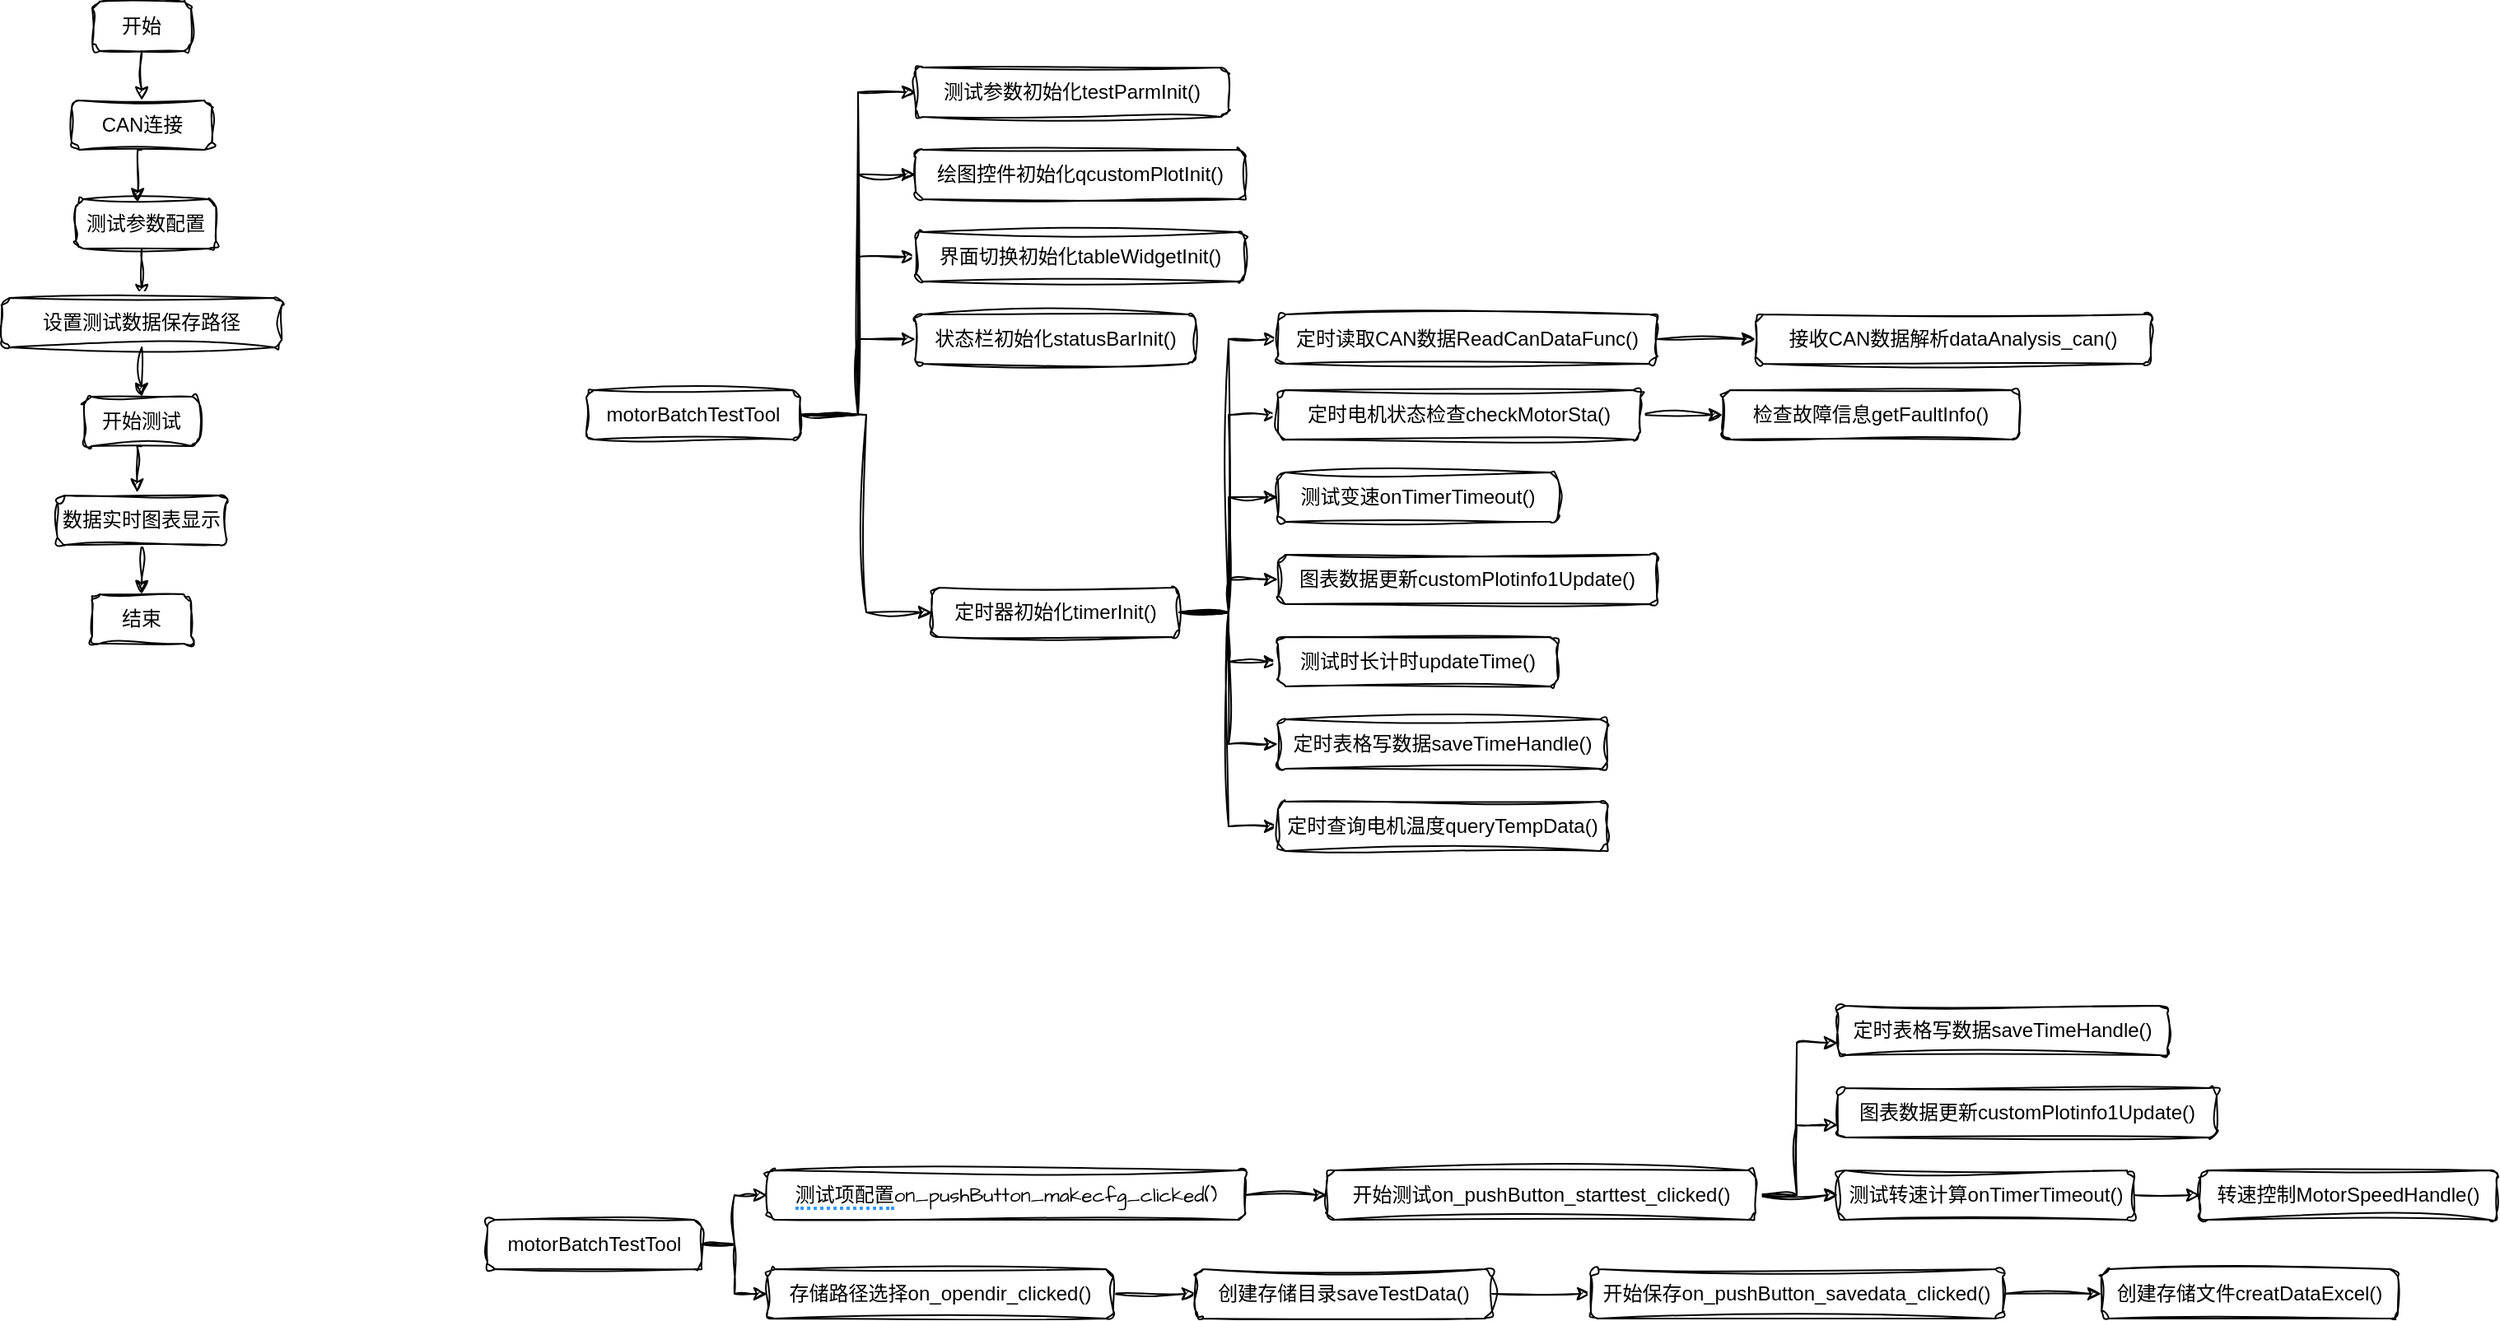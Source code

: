 <mxfile version="28.0.7">
  <diagram name="第 1 页" id="-zi2jbwvVHgvnpBosArk">
    <mxGraphModel dx="1271" dy="760" grid="1" gridSize="10" guides="1" tooltips="1" connect="1" arrows="1" fold="1" page="1" pageScale="1" pageWidth="5000" pageHeight="5000" math="0" shadow="0">
      <root>
        <mxCell id="0" />
        <mxCell id="1" parent="0" />
        <mxCell id="_BM-QSgADzKD-mihh4dB-2" style="edgeStyle=orthogonalEdgeStyle;rounded=1;orthogonalLoop=1;jettySize=auto;html=1;exitX=0.5;exitY=1;exitDx=0;exitDy=0;entryX=0.5;entryY=0;entryDx=0;entryDy=0;labelBackgroundColor=none;fontColor=default;sketch=1;curveFitting=1;jiggle=2;" edge="1" parent="1" source="_BM-QSgADzKD-mihh4dB-3" target="_BM-QSgADzKD-mihh4dB-9">
          <mxGeometry relative="1" as="geometry" />
        </mxCell>
        <mxCell id="_BM-QSgADzKD-mihh4dB-3" value="开始" style="rounded=1;whiteSpace=wrap;html=1;labelBackgroundColor=none;sketch=1;curveFitting=1;jiggle=2;" vertex="1" parent="1">
          <mxGeometry x="450.09" y="80" width="60" height="30" as="geometry" />
        </mxCell>
        <mxCell id="_BM-QSgADzKD-mihh4dB-9" value="CAN连接" style="rounded=1;whiteSpace=wrap;html=1;labelBackgroundColor=none;sketch=1;curveFitting=1;jiggle=2;" vertex="1" parent="1">
          <mxGeometry x="437.52" y="140" width="85.14" height="30" as="geometry" />
        </mxCell>
        <mxCell id="_BM-QSgADzKD-mihh4dB-42" style="edgeStyle=orthogonalEdgeStyle;rounded=0;sketch=1;hachureGap=4;jiggle=2;curveFitting=1;orthogonalLoop=1;jettySize=auto;html=1;exitX=0.5;exitY=1;exitDx=0;exitDy=0;entryX=0.5;entryY=0;entryDx=0;entryDy=0;fontFamily=Architects Daughter;fontSource=https%3A%2F%2Ffonts.googleapis.com%2Fcss%3Ffamily%3DArchitects%2BDaughter;" edge="1" parent="1" source="_BM-QSgADzKD-mihh4dB-39" target="_BM-QSgADzKD-mihh4dB-41">
          <mxGeometry relative="1" as="geometry" />
        </mxCell>
        <mxCell id="_BM-QSgADzKD-mihh4dB-39" value="测试参数配置" style="rounded=1;whiteSpace=wrap;html=1;labelBackgroundColor=none;sketch=1;curveFitting=1;jiggle=2;" vertex="1" parent="1">
          <mxGeometry x="440" y="200" width="85.14" height="30" as="geometry" />
        </mxCell>
        <mxCell id="_BM-QSgADzKD-mihh4dB-40" style="edgeStyle=orthogonalEdgeStyle;rounded=0;sketch=1;hachureGap=4;jiggle=2;curveFitting=1;orthogonalLoop=1;jettySize=auto;html=1;exitX=0.5;exitY=1;exitDx=0;exitDy=0;entryX=0.442;entryY=0.06;entryDx=0;entryDy=0;entryPerimeter=0;fontFamily=Architects Daughter;fontSource=https%3A%2F%2Ffonts.googleapis.com%2Fcss%3Ffamily%3DArchitects%2BDaughter;" edge="1" parent="1" source="_BM-QSgADzKD-mihh4dB-9" target="_BM-QSgADzKD-mihh4dB-39">
          <mxGeometry relative="1" as="geometry" />
        </mxCell>
        <mxCell id="_BM-QSgADzKD-mihh4dB-44" style="edgeStyle=orthogonalEdgeStyle;rounded=0;sketch=1;hachureGap=4;jiggle=2;curveFitting=1;orthogonalLoop=1;jettySize=auto;html=1;exitX=0.5;exitY=1;exitDx=0;exitDy=0;entryX=0.5;entryY=0;entryDx=0;entryDy=0;fontFamily=Architects Daughter;fontSource=https%3A%2F%2Ffonts.googleapis.com%2Fcss%3Ffamily%3DArchitects%2BDaughter;" edge="1" parent="1" source="_BM-QSgADzKD-mihh4dB-41" target="_BM-QSgADzKD-mihh4dB-43">
          <mxGeometry relative="1" as="geometry" />
        </mxCell>
        <mxCell id="_BM-QSgADzKD-mihh4dB-41" value="设置测试数据保存路径" style="rounded=1;whiteSpace=wrap;html=1;labelBackgroundColor=none;sketch=1;curveFitting=1;jiggle=2;" vertex="1" parent="1">
          <mxGeometry x="395.09" y="260" width="170" height="30" as="geometry" />
        </mxCell>
        <mxCell id="_BM-QSgADzKD-mihh4dB-43" value="开始测试" style="rounded=1;whiteSpace=wrap;html=1;labelBackgroundColor=none;sketch=1;curveFitting=1;jiggle=2;" vertex="1" parent="1">
          <mxGeometry x="445.09" y="320" width="70" height="30" as="geometry" />
        </mxCell>
        <mxCell id="_BM-QSgADzKD-mihh4dB-48" style="edgeStyle=orthogonalEdgeStyle;rounded=0;sketch=1;hachureGap=4;jiggle=2;curveFitting=1;orthogonalLoop=1;jettySize=auto;html=1;exitX=0.5;exitY=1;exitDx=0;exitDy=0;fontFamily=Architects Daughter;fontSource=https%3A%2F%2Ffonts.googleapis.com%2Fcss%3Ffamily%3DArchitects%2BDaughter;" edge="1" parent="1" source="_BM-QSgADzKD-mihh4dB-45" target="_BM-QSgADzKD-mihh4dB-47">
          <mxGeometry relative="1" as="geometry" />
        </mxCell>
        <mxCell id="_BM-QSgADzKD-mihh4dB-45" value="数据实时图表显示" style="rounded=1;whiteSpace=wrap;html=1;labelBackgroundColor=none;sketch=1;curveFitting=1;jiggle=2;" vertex="1" parent="1">
          <mxGeometry x="428.88" y="380" width="102.43" height="30" as="geometry" />
        </mxCell>
        <mxCell id="_BM-QSgADzKD-mihh4dB-46" style="edgeStyle=orthogonalEdgeStyle;rounded=0;sketch=1;hachureGap=4;jiggle=2;curveFitting=1;orthogonalLoop=1;jettySize=auto;html=1;exitX=0.5;exitY=1;exitDx=0;exitDy=0;entryX=0.472;entryY=-0.06;entryDx=0;entryDy=0;entryPerimeter=0;fontFamily=Architects Daughter;fontSource=https%3A%2F%2Ffonts.googleapis.com%2Fcss%3Ffamily%3DArchitects%2BDaughter;" edge="1" parent="1" source="_BM-QSgADzKD-mihh4dB-43" target="_BM-QSgADzKD-mihh4dB-45">
          <mxGeometry relative="1" as="geometry" />
        </mxCell>
        <mxCell id="_BM-QSgADzKD-mihh4dB-47" value="结束" style="rounded=1;whiteSpace=wrap;html=1;labelBackgroundColor=none;sketch=1;curveFitting=1;jiggle=2;" vertex="1" parent="1">
          <mxGeometry x="450" y="440" width="60" height="30" as="geometry" />
        </mxCell>
        <mxCell id="_BM-QSgADzKD-mihh4dB-49" style="edgeStyle=orthogonalEdgeStyle;rounded=0;sketch=1;hachureGap=4;jiggle=2;curveFitting=1;orthogonalLoop=1;jettySize=auto;html=1;exitX=1;exitY=0.5;exitDx=0;exitDy=0;entryX=0;entryY=0.5;entryDx=0;entryDy=0;fontFamily=Architects Daughter;fontSource=https%3A%2F%2Ffonts.googleapis.com%2Fcss%3Ffamily%3DArchitects%2BDaughter;" edge="1" parent="1" source="_BM-QSgADzKD-mihh4dB-54" target="_BM-QSgADzKD-mihh4dB-56">
          <mxGeometry relative="1" as="geometry" />
        </mxCell>
        <mxCell id="_BM-QSgADzKD-mihh4dB-50" style="edgeStyle=orthogonalEdgeStyle;rounded=0;sketch=1;hachureGap=4;jiggle=2;curveFitting=1;orthogonalLoop=1;jettySize=auto;html=1;exitX=1;exitY=0.5;exitDx=0;exitDy=0;entryX=0;entryY=0.5;entryDx=0;entryDy=0;fontFamily=Architects Daughter;fontSource=https%3A%2F%2Ffonts.googleapis.com%2Fcss%3Ffamily%3DArchitects%2BDaughter;" edge="1" parent="1" source="_BM-QSgADzKD-mihh4dB-54" target="_BM-QSgADzKD-mihh4dB-61">
          <mxGeometry relative="1" as="geometry" />
        </mxCell>
        <mxCell id="_BM-QSgADzKD-mihh4dB-51" style="edgeStyle=orthogonalEdgeStyle;rounded=0;sketch=1;hachureGap=4;jiggle=2;curveFitting=1;orthogonalLoop=1;jettySize=auto;html=1;exitX=1;exitY=0.5;exitDx=0;exitDy=0;entryX=0;entryY=0.5;entryDx=0;entryDy=0;fontFamily=Architects Daughter;fontSource=https%3A%2F%2Ffonts.googleapis.com%2Fcss%3Ffamily%3DArchitects%2BDaughter;" edge="1" parent="1" source="_BM-QSgADzKD-mihh4dB-54" target="_BM-QSgADzKD-mihh4dB-62">
          <mxGeometry relative="1" as="geometry" />
        </mxCell>
        <mxCell id="_BM-QSgADzKD-mihh4dB-52" style="edgeStyle=orthogonalEdgeStyle;rounded=0;sketch=1;hachureGap=4;jiggle=2;curveFitting=1;orthogonalLoop=1;jettySize=auto;html=1;exitX=1;exitY=0.5;exitDx=0;exitDy=0;entryX=0;entryY=0.5;entryDx=0;entryDy=0;fontFamily=Architects Daughter;fontSource=https%3A%2F%2Ffonts.googleapis.com%2Fcss%3Ffamily%3DArchitects%2BDaughter;" edge="1" parent="1" source="_BM-QSgADzKD-mihh4dB-54" target="_BM-QSgADzKD-mihh4dB-63">
          <mxGeometry relative="1" as="geometry" />
        </mxCell>
        <mxCell id="_BM-QSgADzKD-mihh4dB-53" style="edgeStyle=orthogonalEdgeStyle;rounded=0;sketch=1;hachureGap=4;jiggle=2;curveFitting=1;orthogonalLoop=1;jettySize=auto;html=1;exitX=1;exitY=0.5;exitDx=0;exitDy=0;entryX=0;entryY=0.5;entryDx=0;entryDy=0;fontFamily=Architects Daughter;fontSource=https%3A%2F%2Ffonts.googleapis.com%2Fcss%3Ffamily%3DArchitects%2BDaughter;" edge="1" parent="1" source="_BM-QSgADzKD-mihh4dB-54" target="_BM-QSgADzKD-mihh4dB-67">
          <mxGeometry relative="1" as="geometry" />
        </mxCell>
        <mxCell id="_BM-QSgADzKD-mihh4dB-74" style="edgeStyle=orthogonalEdgeStyle;rounded=0;sketch=1;hachureGap=4;jiggle=2;curveFitting=1;orthogonalLoop=1;jettySize=auto;html=1;exitX=1;exitY=0.5;exitDx=0;exitDy=0;entryX=0;entryY=0.5;entryDx=0;entryDy=0;fontFamily=Architects Daughter;fontSource=https%3A%2F%2Ffonts.googleapis.com%2Fcss%3Ffamily%3DArchitects%2BDaughter;" edge="1" parent="1" source="_BM-QSgADzKD-mihh4dB-54" target="_BM-QSgADzKD-mihh4dB-71">
          <mxGeometry relative="1" as="geometry" />
        </mxCell>
        <mxCell id="_BM-QSgADzKD-mihh4dB-75" style="edgeStyle=orthogonalEdgeStyle;rounded=0;sketch=1;hachureGap=4;jiggle=2;curveFitting=1;orthogonalLoop=1;jettySize=auto;html=1;exitX=1;exitY=0.5;exitDx=0;exitDy=0;entryX=0;entryY=0.5;entryDx=0;entryDy=0;fontFamily=Architects Daughter;fontSource=https%3A%2F%2Ffonts.googleapis.com%2Fcss%3Ffamily%3DArchitects%2BDaughter;" edge="1" parent="1" source="_BM-QSgADzKD-mihh4dB-54" target="_BM-QSgADzKD-mihh4dB-72">
          <mxGeometry relative="1" as="geometry" />
        </mxCell>
        <mxCell id="_BM-QSgADzKD-mihh4dB-54" value="定时器初始化timerInit()" style="rounded=1;whiteSpace=wrap;html=1;labelBackgroundColor=none;sketch=1;curveFitting=1;jiggle=2;" vertex="1" parent="1">
          <mxGeometry x="960" y="436" width="150" height="30" as="geometry" />
        </mxCell>
        <mxCell id="_BM-QSgADzKD-mihh4dB-55" style="edgeStyle=orthogonalEdgeStyle;rounded=1;orthogonalLoop=1;jettySize=auto;html=1;exitX=1;exitY=0.5;exitDx=0;exitDy=0;entryX=0;entryY=0.5;entryDx=0;entryDy=0;labelBackgroundColor=none;fontColor=default;sketch=1;curveFitting=1;jiggle=2;" edge="1" parent="1" source="_BM-QSgADzKD-mihh4dB-56" target="_BM-QSgADzKD-mihh4dB-60">
          <mxGeometry relative="1" as="geometry" />
        </mxCell>
        <mxCell id="_BM-QSgADzKD-mihh4dB-56" value="定时读取CAN数据ReadCanDataFunc()" style="rounded=1;whiteSpace=wrap;html=1;labelBackgroundColor=none;sketch=1;curveFitting=1;jiggle=2;" vertex="1" parent="1">
          <mxGeometry x="1170" y="270" width="230" height="30" as="geometry" />
        </mxCell>
        <mxCell id="_BM-QSgADzKD-mihh4dB-60" value="&lt;div&gt;接收CAN数据解析dataAnalysis_can()&lt;/div&gt;" style="rounded=1;whiteSpace=wrap;html=1;labelBackgroundColor=none;sketch=1;curveFitting=1;jiggle=2;" vertex="1" parent="1">
          <mxGeometry x="1460" y="270" width="240" height="30" as="geometry" />
        </mxCell>
        <mxCell id="_BM-QSgADzKD-mihh4dB-107" style="edgeStyle=orthogonalEdgeStyle;rounded=0;sketch=1;hachureGap=4;jiggle=2;curveFitting=1;orthogonalLoop=1;jettySize=auto;html=1;exitX=1;exitY=0.5;exitDx=0;exitDy=0;fontFamily=Architects Daughter;fontSource=https%3A%2F%2Ffonts.googleapis.com%2Fcss%3Ffamily%3DArchitects%2BDaughter;" edge="1" parent="1" source="_BM-QSgADzKD-mihh4dB-61" target="_BM-QSgADzKD-mihh4dB-106">
          <mxGeometry relative="1" as="geometry" />
        </mxCell>
        <mxCell id="_BM-QSgADzKD-mihh4dB-61" value="定时电机状态检查checkMotorSta()" style="rounded=1;whiteSpace=wrap;html=1;labelBackgroundColor=none;sketch=1;curveFitting=1;jiggle=2;" vertex="1" parent="1">
          <mxGeometry x="1170" y="316" width="220" height="30" as="geometry" />
        </mxCell>
        <mxCell id="_BM-QSgADzKD-mihh4dB-62" value="测试变速onTimerTimeout()" style="rounded=1;whiteSpace=wrap;html=1;labelBackgroundColor=none;sketch=1;curveFitting=1;jiggle=2;" vertex="1" parent="1">
          <mxGeometry x="1170" y="366" width="170" height="30" as="geometry" />
        </mxCell>
        <mxCell id="_BM-QSgADzKD-mihh4dB-63" value="图表数据更新customPlotinfo1Update()" style="rounded=1;whiteSpace=wrap;html=1;labelBackgroundColor=none;sketch=1;curveFitting=1;jiggle=2;" vertex="1" parent="1">
          <mxGeometry x="1170" y="416" width="230" height="30" as="geometry" />
        </mxCell>
        <mxCell id="_BM-QSgADzKD-mihh4dB-67" value="测试时长计时updateTime()" style="rounded=1;whiteSpace=wrap;html=1;labelBackgroundColor=none;sketch=1;curveFitting=1;jiggle=2;" vertex="1" parent="1">
          <mxGeometry x="1170" y="466" width="170" height="30" as="geometry" />
        </mxCell>
        <mxCell id="_BM-QSgADzKD-mihh4dB-83" style="edgeStyle=orthogonalEdgeStyle;rounded=0;sketch=1;hachureGap=4;jiggle=2;curveFitting=1;orthogonalLoop=1;jettySize=auto;html=1;exitX=1;exitY=0.5;exitDx=0;exitDy=0;entryX=0;entryY=0.5;entryDx=0;entryDy=0;fontFamily=Architects Daughter;fontSource=https%3A%2F%2Ffonts.googleapis.com%2Fcss%3Ffamily%3DArchitects%2BDaughter;" edge="1" parent="1" source="_BM-QSgADzKD-mihh4dB-70" target="_BM-QSgADzKD-mihh4dB-80">
          <mxGeometry relative="1" as="geometry" />
        </mxCell>
        <mxCell id="_BM-QSgADzKD-mihh4dB-84" style="edgeStyle=orthogonalEdgeStyle;rounded=0;sketch=1;hachureGap=4;jiggle=2;curveFitting=1;orthogonalLoop=1;jettySize=auto;html=1;exitX=1;exitY=0.5;exitDx=0;exitDy=0;entryX=0;entryY=0.5;entryDx=0;entryDy=0;fontFamily=Architects Daughter;fontSource=https%3A%2F%2Ffonts.googleapis.com%2Fcss%3Ffamily%3DArchitects%2BDaughter;" edge="1" parent="1" source="_BM-QSgADzKD-mihh4dB-70" target="_BM-QSgADzKD-mihh4dB-79">
          <mxGeometry relative="1" as="geometry" />
        </mxCell>
        <mxCell id="_BM-QSgADzKD-mihh4dB-85" style="edgeStyle=orthogonalEdgeStyle;rounded=0;sketch=1;hachureGap=4;jiggle=2;curveFitting=1;orthogonalLoop=1;jettySize=auto;html=1;exitX=1;exitY=0.5;exitDx=0;exitDy=0;entryX=0;entryY=0.5;entryDx=0;entryDy=0;fontFamily=Architects Daughter;fontSource=https%3A%2F%2Ffonts.googleapis.com%2Fcss%3Ffamily%3DArchitects%2BDaughter;" edge="1" parent="1" source="_BM-QSgADzKD-mihh4dB-70" target="_BM-QSgADzKD-mihh4dB-77">
          <mxGeometry relative="1" as="geometry" />
        </mxCell>
        <mxCell id="_BM-QSgADzKD-mihh4dB-86" style="edgeStyle=orthogonalEdgeStyle;rounded=0;sketch=1;hachureGap=4;jiggle=2;curveFitting=1;orthogonalLoop=1;jettySize=auto;html=1;exitX=1;exitY=0.5;exitDx=0;exitDy=0;entryX=0;entryY=0.5;entryDx=0;entryDy=0;fontFamily=Architects Daughter;fontSource=https%3A%2F%2Ffonts.googleapis.com%2Fcss%3Ffamily%3DArchitects%2BDaughter;" edge="1" parent="1" source="_BM-QSgADzKD-mihh4dB-70" target="_BM-QSgADzKD-mihh4dB-76">
          <mxGeometry relative="1" as="geometry" />
        </mxCell>
        <mxCell id="_BM-QSgADzKD-mihh4dB-87" style="edgeStyle=orthogonalEdgeStyle;rounded=0;sketch=1;hachureGap=4;jiggle=2;curveFitting=1;orthogonalLoop=1;jettySize=auto;html=1;exitX=1;exitY=0.5;exitDx=0;exitDy=0;entryX=0;entryY=0.5;entryDx=0;entryDy=0;fontFamily=Architects Daughter;fontSource=https%3A%2F%2Ffonts.googleapis.com%2Fcss%3Ffamily%3DArchitects%2BDaughter;" edge="1" parent="1" source="_BM-QSgADzKD-mihh4dB-70" target="_BM-QSgADzKD-mihh4dB-54">
          <mxGeometry relative="1" as="geometry">
            <Array as="points">
              <mxPoint x="920" y="331" />
              <mxPoint x="920" y="451" />
            </Array>
          </mxGeometry>
        </mxCell>
        <mxCell id="_BM-QSgADzKD-mihh4dB-70" value="motorBatchTestTool" style="rounded=1;whiteSpace=wrap;html=1;labelBackgroundColor=none;sketch=1;curveFitting=1;jiggle=2;" vertex="1" parent="1">
          <mxGeometry x="750" y="316" width="130" height="30" as="geometry" />
        </mxCell>
        <mxCell id="_BM-QSgADzKD-mihh4dB-71" value="定时表格写数据saveTimeHandle()" style="rounded=1;whiteSpace=wrap;html=1;labelBackgroundColor=none;sketch=1;curveFitting=1;jiggle=2;" vertex="1" parent="1">
          <mxGeometry x="1170" y="516" width="200" height="30" as="geometry" />
        </mxCell>
        <mxCell id="_BM-QSgADzKD-mihh4dB-72" value="定时查询电机温度queryTempData()" style="rounded=1;whiteSpace=wrap;html=1;labelBackgroundColor=none;sketch=1;curveFitting=1;jiggle=2;" vertex="1" parent="1">
          <mxGeometry x="1170" y="566" width="200" height="30" as="geometry" />
        </mxCell>
        <mxCell id="_BM-QSgADzKD-mihh4dB-76" value="状态栏初始化statusBarInit()" style="rounded=1;whiteSpace=wrap;html=1;labelBackgroundColor=none;sketch=1;curveFitting=1;jiggle=2;" vertex="1" parent="1">
          <mxGeometry x="950" y="270" width="170" height="30" as="geometry" />
        </mxCell>
        <mxCell id="_BM-QSgADzKD-mihh4dB-77" value="界面切换初始化tableWidgetInit()&lt;span style=&quot;color: rgba(0, 0, 0, 0); font-family: monospace; font-size: 0px; text-align: start; text-wrap-mode: nowrap;&quot;&gt;%3CmxGraphModel%3E%3Croot%3E%3CmxCell%20id%3D%220%22%2F%3E%3CmxCell%20id%3D%221%22%20parent%3D%220%22%2F%3E%3CmxCell%20id%3D%222%22%20value%3D%22%E7%8A%B6%E6%80%81%E6%A0%8F%E5%88%9D%E5%A7%8B%E5%8C%96statusBarInit()%22%20style%3D%22rounded%3D1%3BwhiteSpace%3Dwrap%3Bhtml%3D1%3BlabelBackgroundColor%3Dnone%3Bsketch%3D1%3BcurveFitting%3D1%3Bjiggle%3D2%3B%22%20vertex%3D%221%22%20parent%3D%221%22%3E%3CmxGeometry%20x%3D%22950%22%20y%3D%22250%22%20width%3D%22170%22%20height%3D%2230%22%20as%3D%22geometry%22%2F%3E%3C%2FmxCell%3E%3C%2Froot%3E%3C%2FmxGraphModel%3E&lt;/span&gt;" style="rounded=1;whiteSpace=wrap;html=1;labelBackgroundColor=none;sketch=1;curveFitting=1;jiggle=2;" vertex="1" parent="1">
          <mxGeometry x="950" y="220" width="200" height="30" as="geometry" />
        </mxCell>
        <mxCell id="_BM-QSgADzKD-mihh4dB-79" value="绘图控件初始化qcustomPlotInit()&lt;span style=&quot;color: rgba(0, 0, 0, 0); font-family: monospace; font-size: 0px; text-align: start; text-wrap-mode: nowrap;&quot;&gt;%3CmxGraphModel%3E%3Croot%3E%3CmxCell%20id%3D%220%22%2F%3E%3CmxCell%20id%3D%221%22%20parent%3D%220%22%2F%3E%3CmxCell%20id%3D%222%22%20value%3D%22%E7%8A%B6%E6%80%81%E6%A0%8F%E5%88%9D%E5%A7%8B%E5%8C%96statusBarInit()%22%20style%3D%22rounded%3D1%3BwhiteSpace%3Dwrap%3Bhtml%3D1%3BlabelBackgroundColor%3Dnone%3Bsketch%3D1%3BcurveFitting%3D1%3Bjiggle%3D2%3B%22%20vertex%3D%221%22%20parent%3D%221%22%3E%3CmxGeometry%20x%3D%22950%22%20y%3D%22250%22%20width%3D%22170%22%20height%3D%2230%22%20as%3D%22geometry%22%2F%3E%3C%2FmxCell%3E%3C%2Froot%3E%3C%2FmxGraphModel%3E&lt;/span&gt;" style="rounded=1;whiteSpace=wrap;html=1;labelBackgroundColor=none;sketch=1;curveFitting=1;jiggle=2;" vertex="1" parent="1">
          <mxGeometry x="950" y="170" width="200" height="30" as="geometry" />
        </mxCell>
        <mxCell id="_BM-QSgADzKD-mihh4dB-80" value="测试参数初始化testParmInit()&lt;span style=&quot;color: rgba(0, 0, 0, 0); font-family: monospace; font-size: 0px; text-align: start; text-wrap-mode: nowrap;&quot;&gt;%3CmxGraphModel%3E%3Croot%3E%3CmxCell%20id%3D%220%22%2F%3E%3CmxCell%20id%3D%221%22%20parent%3D%220%22%2F%3E%3CmxCell%20id%3D%222%22%20value%3D%22%E7%8A%B6%E6%80%81%E6%A0%8F%E5%88%9D%E5%A7%8B%E5%8C%96statusBarInit()%22%20style%3D%22rounded%3D1%3BwhiteSpace%3Dwrap%3Bhtml%3D1%3BlabelBackgroundColor%3Dnone%3Bsketch%3D1%3BcurveFitting%3D1%3Bjiggle%3D2%3B%22%20vertex%3D%221%22%20parent%3D%221%22%3E%3CmxGeometry%20x%3D%22950%22%20y%3D%22250%22%20width%3D%22170%22%20height%3D%2230%22%20as%3D%22geometry%22%2F%3E%3C%2FmxCell%3E%3C%2Froot%3E%3C%2FmxGraphModel%3E&lt;/span&gt;" style="rounded=1;whiteSpace=wrap;html=1;labelBackgroundColor=none;sketch=1;curveFitting=1;jiggle=2;" vertex="1" parent="1">
          <mxGeometry x="950" y="120" width="190" height="30" as="geometry" />
        </mxCell>
        <mxCell id="_BM-QSgADzKD-mihh4dB-98" style="edgeStyle=orthogonalEdgeStyle;rounded=0;sketch=1;hachureGap=4;jiggle=2;curveFitting=1;orthogonalLoop=1;jettySize=auto;html=1;exitX=1;exitY=0.5;exitDx=0;exitDy=0;entryX=0;entryY=0.5;entryDx=0;entryDy=0;fontFamily=Architects Daughter;fontSource=https%3A%2F%2Ffonts.googleapis.com%2Fcss%3Ffamily%3DArchitects%2BDaughter;" edge="1" parent="1" source="_BM-QSgADzKD-mihh4dB-88" target="_BM-QSgADzKD-mihh4dB-89">
          <mxGeometry relative="1" as="geometry" />
        </mxCell>
        <mxCell id="_BM-QSgADzKD-mihh4dB-99" style="edgeStyle=orthogonalEdgeStyle;rounded=0;sketch=1;hachureGap=4;jiggle=2;curveFitting=1;orthogonalLoop=1;jettySize=auto;html=1;exitX=1;exitY=0.5;exitDx=0;exitDy=0;entryX=0;entryY=0.5;entryDx=0;entryDy=0;fontFamily=Architects Daughter;fontSource=https%3A%2F%2Ffonts.googleapis.com%2Fcss%3Ffamily%3DArchitects%2BDaughter;" edge="1" parent="1" source="_BM-QSgADzKD-mihh4dB-88" target="_BM-QSgADzKD-mihh4dB-91">
          <mxGeometry relative="1" as="geometry" />
        </mxCell>
        <mxCell id="_BM-QSgADzKD-mihh4dB-88" value="motorBatchTestTool" style="rounded=1;whiteSpace=wrap;html=1;labelBackgroundColor=none;sketch=1;curveFitting=1;jiggle=2;" vertex="1" parent="1">
          <mxGeometry x="690" y="820" width="130" height="30" as="geometry" />
        </mxCell>
        <mxCell id="_BM-QSgADzKD-mihh4dB-103" style="edgeStyle=orthogonalEdgeStyle;rounded=0;sketch=1;hachureGap=4;jiggle=2;curveFitting=1;orthogonalLoop=1;jettySize=auto;html=1;exitX=1;exitY=0.5;exitDx=0;exitDy=0;entryX=0;entryY=0.5;entryDx=0;entryDy=0;fontFamily=Architects Daughter;fontSource=https%3A%2F%2Ffonts.googleapis.com%2Fcss%3Ffamily%3DArchitects%2BDaughter;" edge="1" parent="1" source="_BM-QSgADzKD-mihh4dB-89" target="_BM-QSgADzKD-mihh4dB-95">
          <mxGeometry relative="1" as="geometry" />
        </mxCell>
        <mxCell id="_BM-QSgADzKD-mihh4dB-89" value="&lt;div style=&quot;text-align: left;&quot;&gt;&lt;span style=&quot;background-color: transparent; color: light-dark(rgb(0, 0, 0), rgb(255, 255, 255)); cursor: pointer; border-bottom: 2px dotted rgb(51, 153, 255);&quot; data-kimi-recommend=&quot;false&quot; data-kimi-disabled=&quot;false&quot; data-kimi-id=&quot;1753841201529&quot;&gt;测试项配置&lt;/span&gt;&lt;span style=&quot;background-color: transparent;&quot;&gt;&lt;font face=&quot;Architects Daughter&quot;&gt;on_pushButton_makecfg_clicked()&lt;/font&gt;&lt;/span&gt;&lt;/div&gt;" style="rounded=1;whiteSpace=wrap;html=1;labelBackgroundColor=none;sketch=1;curveFitting=1;jiggle=2;" vertex="1" parent="1">
          <mxGeometry x="860" y="790" width="290" height="30" as="geometry" />
        </mxCell>
        <mxCell id="_BM-QSgADzKD-mihh4dB-100" style="edgeStyle=orthogonalEdgeStyle;rounded=0;sketch=1;hachureGap=4;jiggle=2;curveFitting=1;orthogonalLoop=1;jettySize=auto;html=1;exitX=1;exitY=0.5;exitDx=0;exitDy=0;entryX=0;entryY=0.5;entryDx=0;entryDy=0;fontFamily=Architects Daughter;fontSource=https%3A%2F%2Ffonts.googleapis.com%2Fcss%3Ffamily%3DArchitects%2BDaughter;" edge="1" parent="1" source="_BM-QSgADzKD-mihh4dB-91" target="_BM-QSgADzKD-mihh4dB-92">
          <mxGeometry relative="1" as="geometry" />
        </mxCell>
        <mxCell id="_BM-QSgADzKD-mihh4dB-91" value="存储路径选择on_opendir_clicked()" style="rounded=1;whiteSpace=wrap;html=1;labelBackgroundColor=none;sketch=1;curveFitting=1;jiggle=2;" vertex="1" parent="1">
          <mxGeometry x="860" y="850" width="210" height="30" as="geometry" />
        </mxCell>
        <mxCell id="_BM-QSgADzKD-mihh4dB-101" style="edgeStyle=orthogonalEdgeStyle;rounded=0;sketch=1;hachureGap=4;jiggle=2;curveFitting=1;orthogonalLoop=1;jettySize=auto;html=1;exitX=1;exitY=0.5;exitDx=0;exitDy=0;entryX=0;entryY=0.5;entryDx=0;entryDy=0;fontFamily=Architects Daughter;fontSource=https%3A%2F%2Ffonts.googleapis.com%2Fcss%3Ffamily%3DArchitects%2BDaughter;" edge="1" parent="1" source="_BM-QSgADzKD-mihh4dB-92" target="_BM-QSgADzKD-mihh4dB-93">
          <mxGeometry relative="1" as="geometry" />
        </mxCell>
        <mxCell id="_BM-QSgADzKD-mihh4dB-92" value="创建存储目录saveTestData()" style="rounded=1;whiteSpace=wrap;html=1;labelBackgroundColor=none;sketch=1;curveFitting=1;jiggle=2;" vertex="1" parent="1">
          <mxGeometry x="1120" y="850" width="180" height="30" as="geometry" />
        </mxCell>
        <mxCell id="_BM-QSgADzKD-mihh4dB-102" style="edgeStyle=orthogonalEdgeStyle;rounded=0;sketch=1;hachureGap=4;jiggle=2;curveFitting=1;orthogonalLoop=1;jettySize=auto;html=1;exitX=1;exitY=0.5;exitDx=0;exitDy=0;entryX=0;entryY=0.5;entryDx=0;entryDy=0;fontFamily=Architects Daughter;fontSource=https%3A%2F%2Ffonts.googleapis.com%2Fcss%3Ffamily%3DArchitects%2BDaughter;" edge="1" parent="1" source="_BM-QSgADzKD-mihh4dB-93" target="_BM-QSgADzKD-mihh4dB-94">
          <mxGeometry relative="1" as="geometry" />
        </mxCell>
        <mxCell id="_BM-QSgADzKD-mihh4dB-93" value="开始保存on_pushButton_savedata_clicked()" style="rounded=1;whiteSpace=wrap;html=1;labelBackgroundColor=none;sketch=1;curveFitting=1;jiggle=2;" vertex="1" parent="1">
          <mxGeometry x="1360" y="850" width="250" height="30" as="geometry" />
        </mxCell>
        <mxCell id="_BM-QSgADzKD-mihh4dB-94" value="创建存储文件creatDataExcel()" style="rounded=1;whiteSpace=wrap;html=1;labelBackgroundColor=none;sketch=1;curveFitting=1;jiggle=2;" vertex="1" parent="1">
          <mxGeometry x="1670" y="850" width="180" height="30" as="geometry" />
        </mxCell>
        <mxCell id="_BM-QSgADzKD-mihh4dB-104" style="edgeStyle=orthogonalEdgeStyle;rounded=0;sketch=1;hachureGap=4;jiggle=2;curveFitting=1;orthogonalLoop=1;jettySize=auto;html=1;exitX=1;exitY=0.5;exitDx=0;exitDy=0;entryX=0;entryY=0.5;entryDx=0;entryDy=0;fontFamily=Architects Daughter;fontSource=https%3A%2F%2Ffonts.googleapis.com%2Fcss%3Ffamily%3DArchitects%2BDaughter;" edge="1" parent="1" source="_BM-QSgADzKD-mihh4dB-95" target="_BM-QSgADzKD-mihh4dB-96">
          <mxGeometry relative="1" as="geometry" />
        </mxCell>
        <mxCell id="_BM-QSgADzKD-mihh4dB-109" style="edgeStyle=orthogonalEdgeStyle;rounded=0;sketch=1;hachureGap=4;jiggle=2;curveFitting=1;orthogonalLoop=1;jettySize=auto;html=1;exitX=1;exitY=0.5;exitDx=0;exitDy=0;entryX=0;entryY=0.75;entryDx=0;entryDy=0;fontFamily=Architects Daughter;fontSource=https%3A%2F%2Ffonts.googleapis.com%2Fcss%3Ffamily%3DArchitects%2BDaughter;" edge="1" parent="1" source="_BM-QSgADzKD-mihh4dB-95" target="_BM-QSgADzKD-mihh4dB-108">
          <mxGeometry relative="1" as="geometry" />
        </mxCell>
        <mxCell id="_BM-QSgADzKD-mihh4dB-111" style="edgeStyle=orthogonalEdgeStyle;rounded=0;sketch=1;hachureGap=4;jiggle=2;curveFitting=1;orthogonalLoop=1;jettySize=auto;html=1;entryX=0;entryY=0.75;entryDx=0;entryDy=0;fontFamily=Architects Daughter;fontSource=https%3A%2F%2Ffonts.googleapis.com%2Fcss%3Ffamily%3DArchitects%2BDaughter;" edge="1" parent="1" source="_BM-QSgADzKD-mihh4dB-95" target="_BM-QSgADzKD-mihh4dB-110">
          <mxGeometry relative="1" as="geometry" />
        </mxCell>
        <mxCell id="_BM-QSgADzKD-mihh4dB-95" value="开始测试on_pushButton_starttest_clicked()" style="rounded=1;whiteSpace=wrap;html=1;labelBackgroundColor=none;sketch=1;curveFitting=1;jiggle=2;" vertex="1" parent="1">
          <mxGeometry x="1200" y="790" width="260" height="30" as="geometry" />
        </mxCell>
        <mxCell id="_BM-QSgADzKD-mihh4dB-105" style="edgeStyle=orthogonalEdgeStyle;rounded=0;sketch=1;hachureGap=4;jiggle=2;curveFitting=1;orthogonalLoop=1;jettySize=auto;html=1;exitX=1;exitY=0.5;exitDx=0;exitDy=0;entryX=0;entryY=0.5;entryDx=0;entryDy=0;fontFamily=Architects Daughter;fontSource=https%3A%2F%2Ffonts.googleapis.com%2Fcss%3Ffamily%3DArchitects%2BDaughter;" edge="1" parent="1" source="_BM-QSgADzKD-mihh4dB-96" target="_BM-QSgADzKD-mihh4dB-97">
          <mxGeometry relative="1" as="geometry" />
        </mxCell>
        <mxCell id="_BM-QSgADzKD-mihh4dB-96" value="测试转速计算onTimerTimeout()" style="rounded=1;whiteSpace=wrap;html=1;labelBackgroundColor=none;sketch=1;curveFitting=1;jiggle=2;" vertex="1" parent="1">
          <mxGeometry x="1510" y="790" width="180" height="30" as="geometry" />
        </mxCell>
        <mxCell id="_BM-QSgADzKD-mihh4dB-97" value="转速控制MotorSpeedHandle()" style="rounded=1;whiteSpace=wrap;html=1;labelBackgroundColor=none;sketch=1;curveFitting=1;jiggle=2;" vertex="1" parent="1">
          <mxGeometry x="1730" y="790" width="180" height="30" as="geometry" />
        </mxCell>
        <mxCell id="_BM-QSgADzKD-mihh4dB-106" value="检查故障信息getFaultInfo()" style="rounded=1;whiteSpace=wrap;html=1;labelBackgroundColor=none;sketch=1;curveFitting=1;jiggle=2;" vertex="1" parent="1">
          <mxGeometry x="1440" y="316" width="180" height="30" as="geometry" />
        </mxCell>
        <mxCell id="_BM-QSgADzKD-mihh4dB-108" value="图表数据更新customPlotinfo1Update()" style="rounded=1;whiteSpace=wrap;html=1;labelBackgroundColor=none;sketch=1;curveFitting=1;jiggle=2;" vertex="1" parent="1">
          <mxGeometry x="1510" y="740" width="230" height="30" as="geometry" />
        </mxCell>
        <mxCell id="_BM-QSgADzKD-mihh4dB-110" value="定时表格写数据saveTimeHandle()" style="rounded=1;whiteSpace=wrap;html=1;labelBackgroundColor=none;sketch=1;curveFitting=1;jiggle=2;" vertex="1" parent="1">
          <mxGeometry x="1510" y="690" width="200" height="30" as="geometry" />
        </mxCell>
      </root>
    </mxGraphModel>
  </diagram>
</mxfile>
